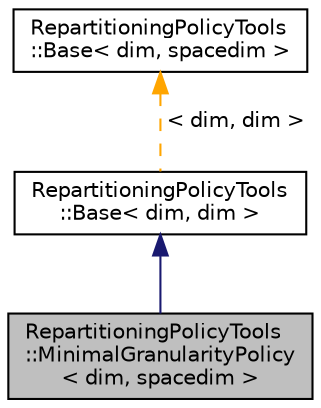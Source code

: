 digraph "RepartitioningPolicyTools::MinimalGranularityPolicy&lt; dim, spacedim &gt;"
{
 // LATEX_PDF_SIZE
  edge [fontname="Helvetica",fontsize="10",labelfontname="Helvetica",labelfontsize="10"];
  node [fontname="Helvetica",fontsize="10",shape=record];
  Node1 [label="RepartitioningPolicyTools\l::MinimalGranularityPolicy\l\< dim, spacedim \>",height=0.2,width=0.4,color="black", fillcolor="grey75", style="filled", fontcolor="black",tooltip=" "];
  Node2 -> Node1 [dir="back",color="midnightblue",fontsize="10",style="solid",fontname="Helvetica"];
  Node2 [label="RepartitioningPolicyTools\l::Base\< dim, dim \>",height=0.2,width=0.4,color="black", fillcolor="white", style="filled",URL="$classRepartitioningPolicyTools_1_1Base.html",tooltip=" "];
  Node3 -> Node2 [dir="back",color="orange",fontsize="10",style="dashed",label=" \< dim, dim \>" ,fontname="Helvetica"];
  Node3 [label="RepartitioningPolicyTools\l::Base\< dim, spacedim \>",height=0.2,width=0.4,color="black", fillcolor="white", style="filled",URL="$classRepartitioningPolicyTools_1_1Base.html",tooltip=" "];
}
